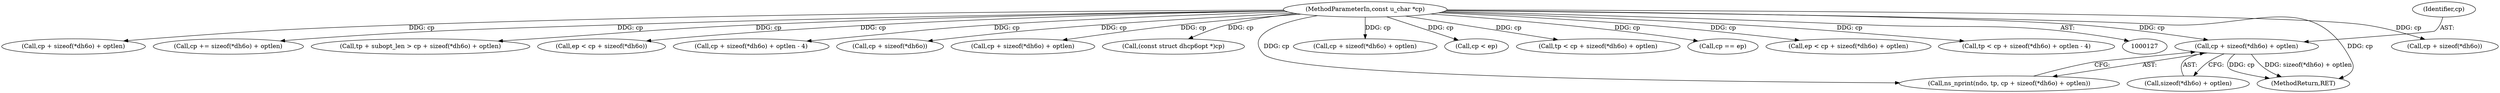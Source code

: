 digraph "0_tcpdump_11b426ee05eb62ed103218526f1fa616851c43ce@API" {
"1001025" [label="(Call,cp + sizeof(*dh6o) + optlen)"];
"1000129" [label="(MethodParameterIn,const u_char *cp)"];
"1001022" [label="(Call,ns_nprint(ndo, tp, cp + sizeof(*dh6o) + optlen))"];
"1000157" [label="(Call,cp + sizeof(*dh6o))"];
"1001519" [label="(Call,cp + sizeof(*dh6o) + optlen)"];
"1001027" [label="(Call,sizeof(*dh6o) + optlen)"];
"1001711" [label="(Call,cp += sizeof(*dh6o) + optlen)"];
"1001515" [label="(Call,tp + subopt_len > cp + sizeof(*dh6o) + optlen)"];
"1000155" [label="(Call,ep < cp + sizeof(*dh6o))"];
"1000129" [label="(MethodParameterIn,const u_char *cp)"];
"1001490" [label="(Call,cp + sizeof(*dh6o) + optlen - 4)"];
"1001025" [label="(Call,cp + sizeof(*dh6o) + optlen)"];
"1000207" [label="(Call,cp + sizeof(*dh6o))"];
"1000181" [label="(Call,cp + sizeof(*dh6o) + optlen)"];
"1001026" [label="(Identifier,cp)"];
"1000165" [label="(Call,(const struct dhcp6opt *)cp)"];
"1001006" [label="(Call,cp + sizeof(*dh6o) + optlen)"];
"1000150" [label="(Call,cp < ep)"];
"1001004" [label="(Call,tp < cp + sizeof(*dh6o) + optlen)"];
"1001724" [label="(MethodReturn,RET)"];
"1000145" [label="(Call,cp == ep)"];
"1000179" [label="(Call,ep < cp + sizeof(*dh6o) + optlen)"];
"1001488" [label="(Call,tp < cp + sizeof(*dh6o) + optlen - 4)"];
"1001025" -> "1001022"  [label="AST: "];
"1001025" -> "1001027"  [label="CFG: "];
"1001026" -> "1001025"  [label="AST: "];
"1001027" -> "1001025"  [label="AST: "];
"1001022" -> "1001025"  [label="CFG: "];
"1001025" -> "1001724"  [label="DDG: cp"];
"1001025" -> "1001724"  [label="DDG: sizeof(*dh6o) + optlen"];
"1000129" -> "1001025"  [label="DDG: cp"];
"1000129" -> "1000127"  [label="AST: "];
"1000129" -> "1001724"  [label="DDG: cp"];
"1000129" -> "1000145"  [label="DDG: cp"];
"1000129" -> "1000150"  [label="DDG: cp"];
"1000129" -> "1000155"  [label="DDG: cp"];
"1000129" -> "1000157"  [label="DDG: cp"];
"1000129" -> "1000165"  [label="DDG: cp"];
"1000129" -> "1000179"  [label="DDG: cp"];
"1000129" -> "1000181"  [label="DDG: cp"];
"1000129" -> "1000207"  [label="DDG: cp"];
"1000129" -> "1001004"  [label="DDG: cp"];
"1000129" -> "1001006"  [label="DDG: cp"];
"1000129" -> "1001022"  [label="DDG: cp"];
"1000129" -> "1001488"  [label="DDG: cp"];
"1000129" -> "1001490"  [label="DDG: cp"];
"1000129" -> "1001515"  [label="DDG: cp"];
"1000129" -> "1001519"  [label="DDG: cp"];
"1000129" -> "1001711"  [label="DDG: cp"];
}
